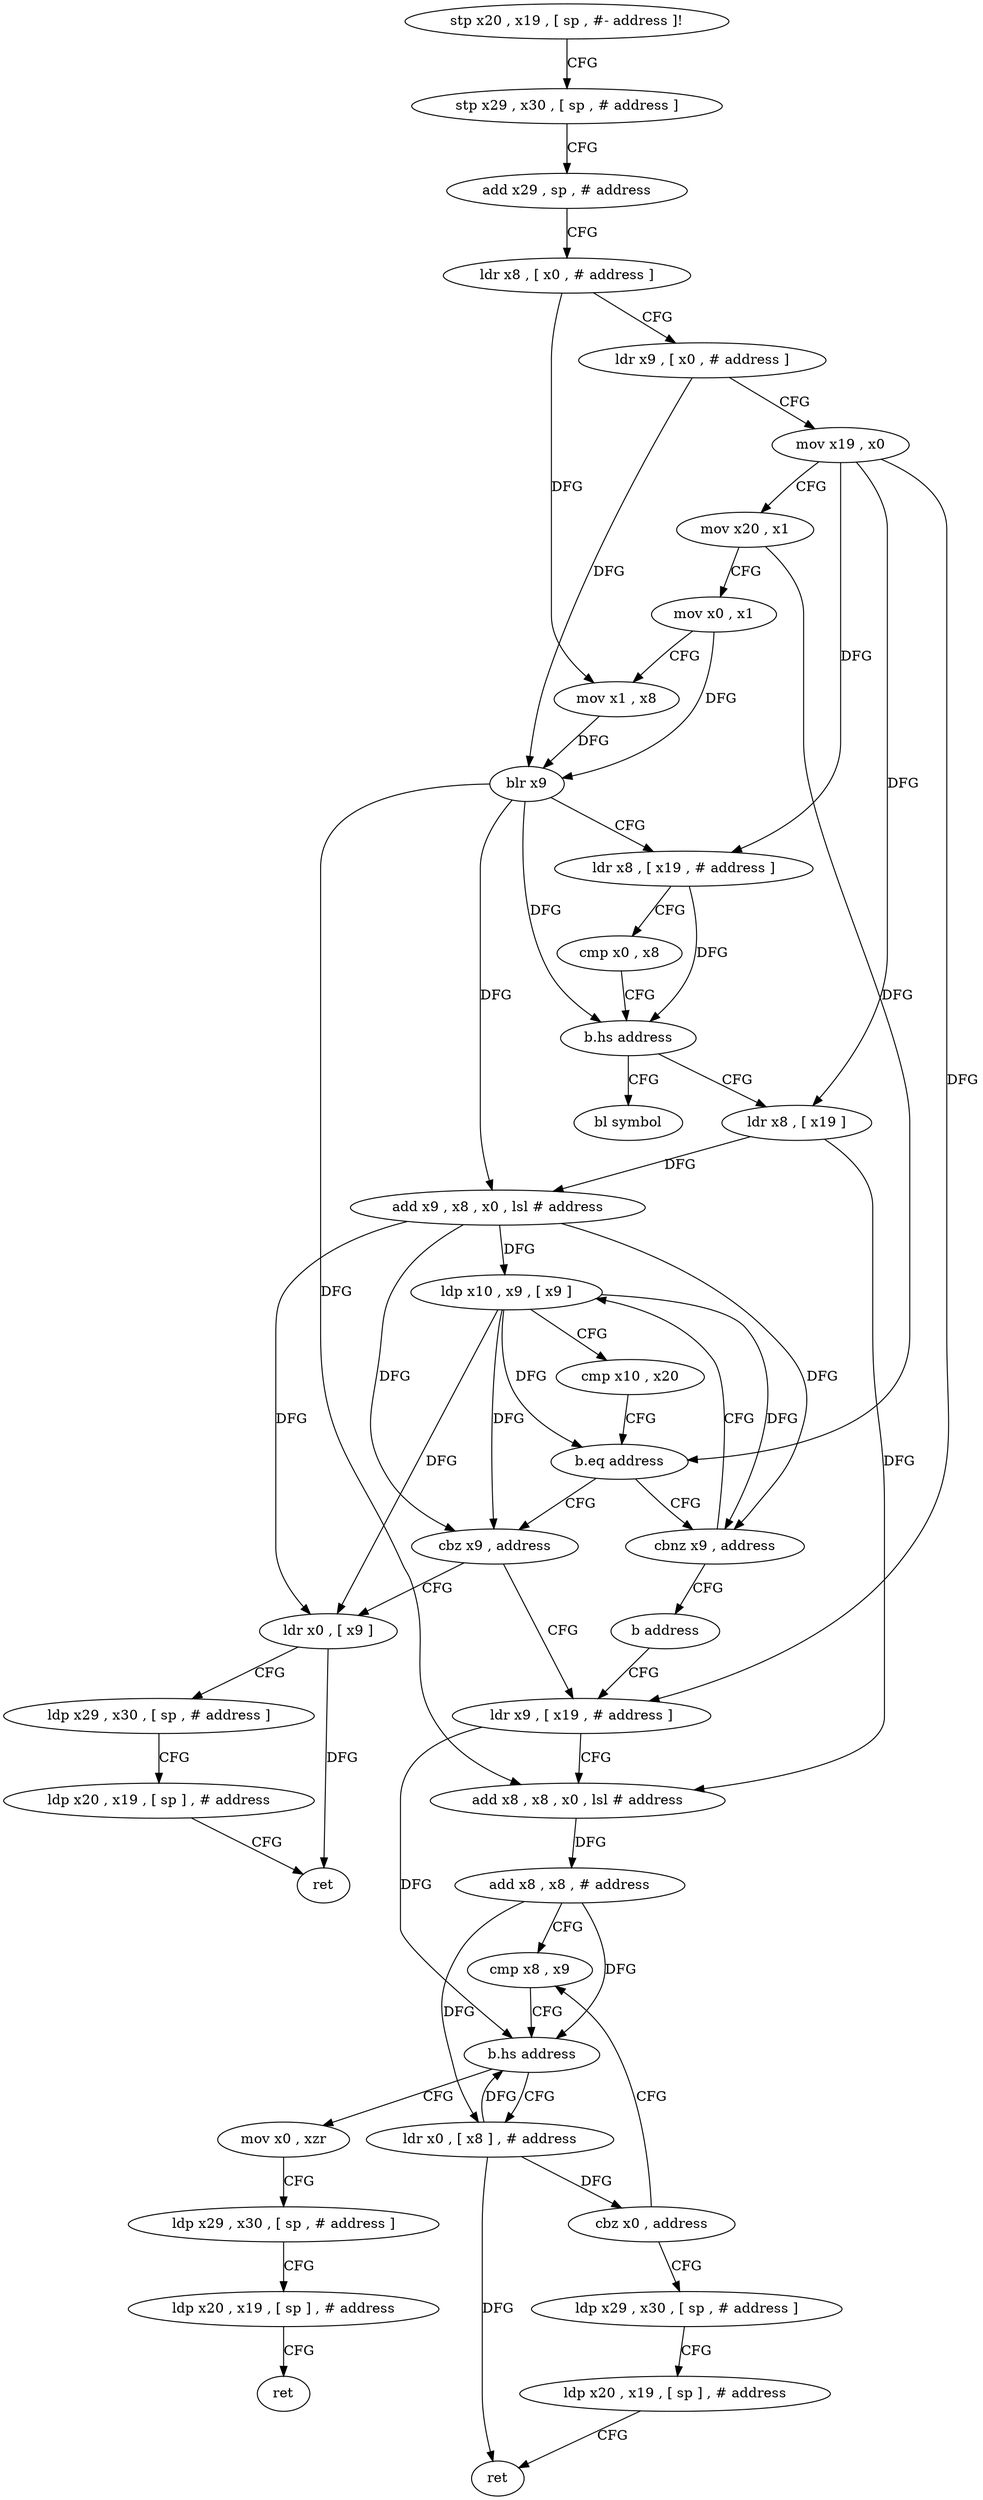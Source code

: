 digraph "func" {
"4221856" [label = "stp x20 , x19 , [ sp , #- address ]!" ]
"4221860" [label = "stp x29 , x30 , [ sp , # address ]" ]
"4221864" [label = "add x29 , sp , # address" ]
"4221868" [label = "ldr x8 , [ x0 , # address ]" ]
"4221872" [label = "ldr x9 , [ x0 , # address ]" ]
"4221876" [label = "mov x19 , x0" ]
"4221880" [label = "mov x20 , x1" ]
"4221884" [label = "mov x0 , x1" ]
"4221888" [label = "mov x1 , x8" ]
"4221892" [label = "blr x9" ]
"4221896" [label = "ldr x8 , [ x19 , # address ]" ]
"4221900" [label = "cmp x0 , x8" ]
"4221904" [label = "b.hs address" ]
"4222012" [label = "bl symbol" ]
"4221908" [label = "ldr x8 , [ x19 ]" ]
"4221912" [label = "add x9 , x8 , x0 , lsl # address" ]
"4221916" [label = "ldp x10 , x9 , [ x9 ]" ]
"4221936" [label = "cbz x9 , address" ]
"4221956" [label = "ldr x9 , [ x19 , # address ]" ]
"4221940" [label = "ldr x0 , [ x9 ]" ]
"4221928" [label = "cbnz x9 , address" ]
"4221932" [label = "b address" ]
"4221960" [label = "add x8 , x8 , x0 , lsl # address" ]
"4221964" [label = "add x8 , x8 , # address" ]
"4221968" [label = "cmp x8 , x9" ]
"4221944" [label = "ldp x29 , x30 , [ sp , # address ]" ]
"4221948" [label = "ldp x20 , x19 , [ sp ] , # address" ]
"4221952" [label = "ret" ]
"4221920" [label = "cmp x10 , x20" ]
"4221924" [label = "b.eq address" ]
"4221996" [label = "mov x0 , xzr" ]
"4222000" [label = "ldp x29 , x30 , [ sp , # address ]" ]
"4222004" [label = "ldp x20 , x19 , [ sp ] , # address" ]
"4222008" [label = "ret" ]
"4221976" [label = "ldr x0 , [ x8 ] , # address" ]
"4221980" [label = "cbz x0 , address" ]
"4221984" [label = "ldp x29 , x30 , [ sp , # address ]" ]
"4221972" [label = "b.hs address" ]
"4221988" [label = "ldp x20 , x19 , [ sp ] , # address" ]
"4221992" [label = "ret" ]
"4221856" -> "4221860" [ label = "CFG" ]
"4221860" -> "4221864" [ label = "CFG" ]
"4221864" -> "4221868" [ label = "CFG" ]
"4221868" -> "4221872" [ label = "CFG" ]
"4221868" -> "4221888" [ label = "DFG" ]
"4221872" -> "4221876" [ label = "CFG" ]
"4221872" -> "4221892" [ label = "DFG" ]
"4221876" -> "4221880" [ label = "CFG" ]
"4221876" -> "4221896" [ label = "DFG" ]
"4221876" -> "4221908" [ label = "DFG" ]
"4221876" -> "4221956" [ label = "DFG" ]
"4221880" -> "4221884" [ label = "CFG" ]
"4221880" -> "4221924" [ label = "DFG" ]
"4221884" -> "4221888" [ label = "CFG" ]
"4221884" -> "4221892" [ label = "DFG" ]
"4221888" -> "4221892" [ label = "DFG" ]
"4221892" -> "4221896" [ label = "CFG" ]
"4221892" -> "4221904" [ label = "DFG" ]
"4221892" -> "4221912" [ label = "DFG" ]
"4221892" -> "4221960" [ label = "DFG" ]
"4221896" -> "4221900" [ label = "CFG" ]
"4221896" -> "4221904" [ label = "DFG" ]
"4221900" -> "4221904" [ label = "CFG" ]
"4221904" -> "4222012" [ label = "CFG" ]
"4221904" -> "4221908" [ label = "CFG" ]
"4221908" -> "4221912" [ label = "DFG" ]
"4221908" -> "4221960" [ label = "DFG" ]
"4221912" -> "4221916" [ label = "DFG" ]
"4221912" -> "4221936" [ label = "DFG" ]
"4221912" -> "4221928" [ label = "DFG" ]
"4221912" -> "4221940" [ label = "DFG" ]
"4221916" -> "4221920" [ label = "CFG" ]
"4221916" -> "4221924" [ label = "DFG" ]
"4221916" -> "4221936" [ label = "DFG" ]
"4221916" -> "4221928" [ label = "DFG" ]
"4221916" -> "4221940" [ label = "DFG" ]
"4221936" -> "4221956" [ label = "CFG" ]
"4221936" -> "4221940" [ label = "CFG" ]
"4221956" -> "4221960" [ label = "CFG" ]
"4221956" -> "4221972" [ label = "DFG" ]
"4221940" -> "4221944" [ label = "CFG" ]
"4221940" -> "4221952" [ label = "DFG" ]
"4221928" -> "4221916" [ label = "CFG" ]
"4221928" -> "4221932" [ label = "CFG" ]
"4221932" -> "4221956" [ label = "CFG" ]
"4221960" -> "4221964" [ label = "DFG" ]
"4221964" -> "4221968" [ label = "CFG" ]
"4221964" -> "4221972" [ label = "DFG" ]
"4221964" -> "4221976" [ label = "DFG" ]
"4221968" -> "4221972" [ label = "CFG" ]
"4221944" -> "4221948" [ label = "CFG" ]
"4221948" -> "4221952" [ label = "CFG" ]
"4221920" -> "4221924" [ label = "CFG" ]
"4221924" -> "4221936" [ label = "CFG" ]
"4221924" -> "4221928" [ label = "CFG" ]
"4221996" -> "4222000" [ label = "CFG" ]
"4222000" -> "4222004" [ label = "CFG" ]
"4222004" -> "4222008" [ label = "CFG" ]
"4221976" -> "4221980" [ label = "DFG" ]
"4221976" -> "4221992" [ label = "DFG" ]
"4221976" -> "4221972" [ label = "DFG" ]
"4221980" -> "4221968" [ label = "CFG" ]
"4221980" -> "4221984" [ label = "CFG" ]
"4221984" -> "4221988" [ label = "CFG" ]
"4221972" -> "4221996" [ label = "CFG" ]
"4221972" -> "4221976" [ label = "CFG" ]
"4221988" -> "4221992" [ label = "CFG" ]
}
